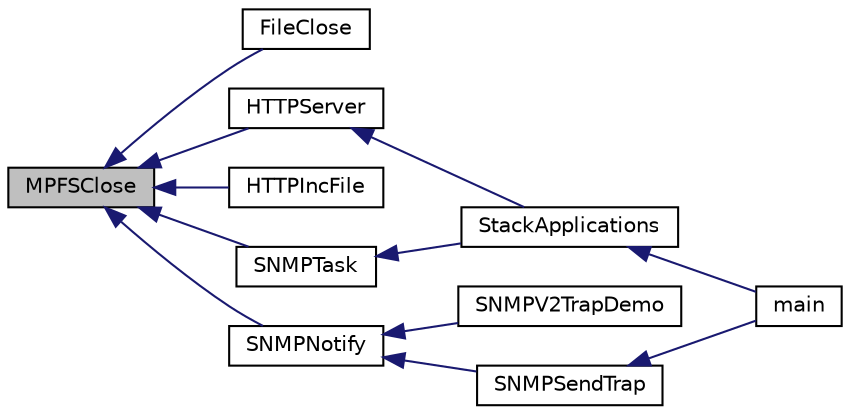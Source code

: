 digraph "MPFSClose"
{
  edge [fontname="Helvetica",fontsize="10",labelfontname="Helvetica",labelfontsize="10"];
  node [fontname="Helvetica",fontsize="10",shape=record];
  rankdir="LR";
  Node1 [label="MPFSClose",height=0.2,width=0.4,color="black", fillcolor="grey75", style="filled", fontcolor="black"];
  Node1 -> Node2 [dir="back",color="midnightblue",fontsize="10",style="solid",fontname="Helvetica"];
  Node2 [label="FileClose",height=0.2,width=0.4,color="black", fillcolor="white", style="filled",URL="$_file_system_8c.html#abce5f11a9272346065c5ebe7fb90a8cf"];
  Node1 -> Node3 [dir="back",color="midnightblue",fontsize="10",style="solid",fontname="Helvetica"];
  Node3 [label="HTTPServer",height=0.2,width=0.4,color="black", fillcolor="white", style="filled",URL="$_h_t_t_p2_8c.html#ab189937b063ba1fac1d6ad56d36d2d10"];
  Node3 -> Node4 [dir="back",color="midnightblue",fontsize="10",style="solid",fontname="Helvetica"];
  Node4 [label="StackApplications",height=0.2,width=0.4,color="black", fillcolor="white", style="filled",URL="$_stack_tsk_8c.html#a7f8ff33bea9e052705b0a80d2dfcf399"];
  Node4 -> Node5 [dir="back",color="midnightblue",fontsize="10",style="solid",fontname="Helvetica"];
  Node5 [label="main",height=0.2,width=0.4,color="black", fillcolor="white", style="filled",URL="$_main_demo_8c.html#a6288eba0f8e8ad3ab1544ad731eb7667"];
  Node1 -> Node6 [dir="back",color="midnightblue",fontsize="10",style="solid",fontname="Helvetica"];
  Node6 [label="HTTPIncFile",height=0.2,width=0.4,color="black", fillcolor="white", style="filled",URL="$_h_t_t_p2_8c.html#a84ac1770d087ee81a24b9793b0f9ebac"];
  Node1 -> Node7 [dir="back",color="midnightblue",fontsize="10",style="solid",fontname="Helvetica"];
  Node7 [label="SNMPTask",height=0.2,width=0.4,color="black", fillcolor="white", style="filled",URL="$_s_n_m_p_8c.html#a7066e1ee2896aa8af33dc656460074cc"];
  Node7 -> Node4 [dir="back",color="midnightblue",fontsize="10",style="solid",fontname="Helvetica"];
  Node1 -> Node8 [dir="back",color="midnightblue",fontsize="10",style="solid",fontname="Helvetica"];
  Node8 [label="SNMPNotify",height=0.2,width=0.4,color="black", fillcolor="white", style="filled",URL="$_s_n_m_p_8c.html#a16e8b58a42a315779a1a8ed3751d852e"];
  Node8 -> Node9 [dir="back",color="midnightblue",fontsize="10",style="solid",fontname="Helvetica"];
  Node9 [label="SNMPV2TrapDemo",height=0.2,width=0.4,color="black", fillcolor="white", style="filled",URL="$_main_demo_8h.html#a7749ce2ce6712a29fad2cb9ab17a28a8"];
  Node8 -> Node10 [dir="back",color="midnightblue",fontsize="10",style="solid",fontname="Helvetica"];
  Node10 [label="SNMPSendTrap",height=0.2,width=0.4,color="black", fillcolor="white", style="filled",URL="$_custom_s_n_m_p_app_8c.html#aa00e26956b5144490e5129c412fc9f12"];
  Node10 -> Node5 [dir="back",color="midnightblue",fontsize="10",style="solid",fontname="Helvetica"];
}
